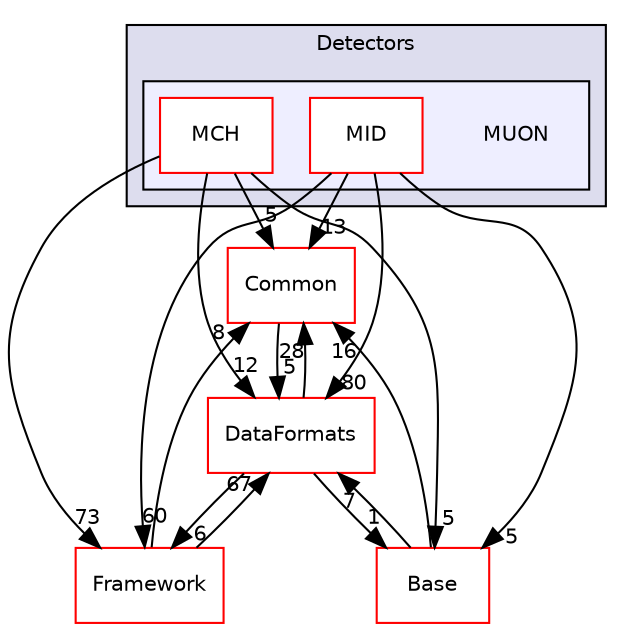 digraph "/home/travis/build/AliceO2Group/AliceO2/Detectors/MUON" {
  bgcolor=transparent;
  compound=true
  node [ fontsize="10", fontname="Helvetica"];
  edge [ labelfontsize="10", labelfontname="Helvetica"];
  subgraph clusterdir_051dca18e802f8e9474f2e30d29c04e0 {
    graph [ bgcolor="#ddddee", pencolor="black", label="Detectors" fontname="Helvetica", fontsize="10", URL="dir_051dca18e802f8e9474f2e30d29c04e0.html"]
  subgraph clusterdir_1cc233fd3b1202b9dad36810b41b97af {
    graph [ bgcolor="#eeeeff", pencolor="black", label="" URL="dir_1cc233fd3b1202b9dad36810b41b97af.html"];
    dir_1cc233fd3b1202b9dad36810b41b97af [shape=plaintext label="MUON"];
    dir_061f7088060f41729027f6c2fce0273e [shape=box label="MCH" color="red" fillcolor="white" style="filled" URL="dir_061f7088060f41729027f6c2fce0273e.html"];
    dir_9e24c537087392bd208449d0b48c466c [shape=box label="MID" color="red" fillcolor="white" style="filled" URL="dir_9e24c537087392bd208449d0b48c466c.html"];
  }
  }
  dir_4ab6b4cc6a7edbff49100e9123df213f [shape=box label="Common" color="red" URL="dir_4ab6b4cc6a7edbff49100e9123df213f.html"];
  dir_37c90836491b695b472bf98d1be8336b [shape=box label="Base" color="red" URL="dir_37c90836491b695b472bf98d1be8336b.html"];
  dir_bcbb2cf9a3d3d83e5515c82071a07177 [shape=box label="Framework" color="red" URL="dir_bcbb2cf9a3d3d83e5515c82071a07177.html"];
  dir_2171f7ec022c5423887b07c69b2f5b48 [shape=box label="DataFormats" color="red" URL="dir_2171f7ec022c5423887b07c69b2f5b48.html"];
  dir_9e24c537087392bd208449d0b48c466c->dir_4ab6b4cc6a7edbff49100e9123df213f [headlabel="13", labeldistance=1.5 headhref="dir_000168_000009.html"];
  dir_9e24c537087392bd208449d0b48c466c->dir_37c90836491b695b472bf98d1be8336b [headlabel="5", labeldistance=1.5 headhref="dir_000168_000248.html"];
  dir_9e24c537087392bd208449d0b48c466c->dir_bcbb2cf9a3d3d83e5515c82071a07177 [headlabel="60", labeldistance=1.5 headhref="dir_000168_000028.html"];
  dir_9e24c537087392bd208449d0b48c466c->dir_2171f7ec022c5423887b07c69b2f5b48 [headlabel="80", labeldistance=1.5 headhref="dir_000168_000052.html"];
  dir_4ab6b4cc6a7edbff49100e9123df213f->dir_2171f7ec022c5423887b07c69b2f5b48 [headlabel="5", labeldistance=1.5 headhref="dir_000009_000052.html"];
  dir_37c90836491b695b472bf98d1be8336b->dir_4ab6b4cc6a7edbff49100e9123df213f [headlabel="16", labeldistance=1.5 headhref="dir_000248_000009.html"];
  dir_37c90836491b695b472bf98d1be8336b->dir_2171f7ec022c5423887b07c69b2f5b48 [headlabel="7", labeldistance=1.5 headhref="dir_000248_000052.html"];
  dir_061f7088060f41729027f6c2fce0273e->dir_4ab6b4cc6a7edbff49100e9123df213f [headlabel="5", labeldistance=1.5 headhref="dir_000085_000009.html"];
  dir_061f7088060f41729027f6c2fce0273e->dir_37c90836491b695b472bf98d1be8336b [headlabel="5", labeldistance=1.5 headhref="dir_000085_000248.html"];
  dir_061f7088060f41729027f6c2fce0273e->dir_bcbb2cf9a3d3d83e5515c82071a07177 [headlabel="73", labeldistance=1.5 headhref="dir_000085_000028.html"];
  dir_061f7088060f41729027f6c2fce0273e->dir_2171f7ec022c5423887b07c69b2f5b48 [headlabel="12", labeldistance=1.5 headhref="dir_000085_000052.html"];
  dir_bcbb2cf9a3d3d83e5515c82071a07177->dir_4ab6b4cc6a7edbff49100e9123df213f [headlabel="8", labeldistance=1.5 headhref="dir_000028_000009.html"];
  dir_bcbb2cf9a3d3d83e5515c82071a07177->dir_2171f7ec022c5423887b07c69b2f5b48 [headlabel="67", labeldistance=1.5 headhref="dir_000028_000052.html"];
  dir_2171f7ec022c5423887b07c69b2f5b48->dir_4ab6b4cc6a7edbff49100e9123df213f [headlabel="28", labeldistance=1.5 headhref="dir_000052_000009.html"];
  dir_2171f7ec022c5423887b07c69b2f5b48->dir_37c90836491b695b472bf98d1be8336b [headlabel="1", labeldistance=1.5 headhref="dir_000052_000248.html"];
  dir_2171f7ec022c5423887b07c69b2f5b48->dir_bcbb2cf9a3d3d83e5515c82071a07177 [headlabel="6", labeldistance=1.5 headhref="dir_000052_000028.html"];
}
